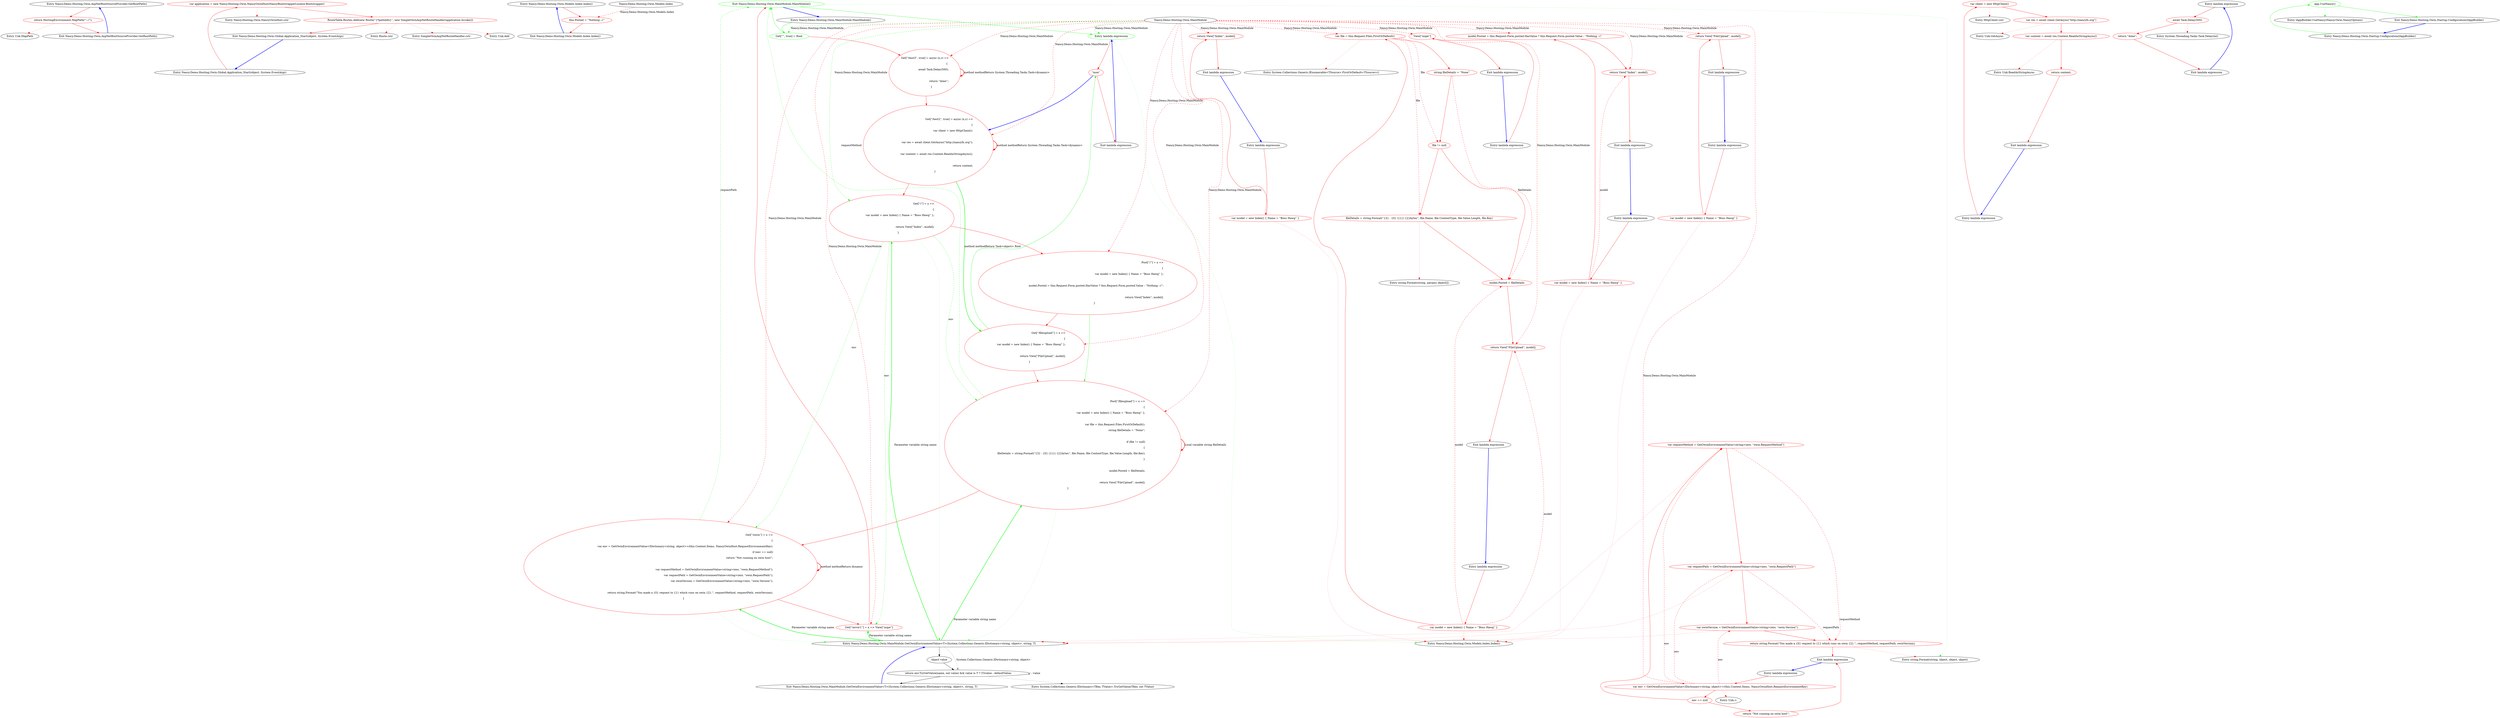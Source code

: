 digraph  {
n0 [label="Entry Nancy.Demo.Hosting.Owin.AspNetRootSourceProvider.GetRootPath()", span="6-6", cluster="Nancy.Demo.Hosting.Owin.AspNetRootSourceProvider.GetRootPath()"];
n1 [label="return HostingEnvironment.MapPath(''~/'');", span="8-8", cluster="Nancy.Demo.Hosting.Owin.AspNetRootSourceProvider.GetRootPath()", color=red, community=0];
n2 [label="Exit Nancy.Demo.Hosting.Owin.AspNetRootSourceProvider.GetRootPath()", span="6-6", cluster="Nancy.Demo.Hosting.Owin.AspNetRootSourceProvider.GetRootPath()"];
n3 [label="Entry Unk.MapPath", span="", cluster="Unk.MapPath"];
m0_4 [label="Entry Nancy.Hosting.Owin.NancyOwinHost.cstr", span="", cluster="Nancy.Hosting.Owin.NancyOwinHost.cstr", file="Global.asax.cs"];
m0_0 [label="Entry Nancy.Demo.Hosting.Owin.Global.Application_Start(object, System.EventArgs)", span="10-10", cluster="Nancy.Demo.Hosting.Owin.Global.Application_Start(object, System.EventArgs)", file="Global.asax.cs"];
m0_1 [label="var application = new Nancy.Hosting.Owin.NancyOwinHost(NancyBootstrapperLocator.Bootstrapper)", span="12-12", cluster="Nancy.Demo.Hosting.Owin.Global.Application_Start(object, System.EventArgs)", color=red, community=0, file="Global.asax.cs"];
m0_2 [label="RouteTable.Routes.Add(new Route(''{*pathInfo}'', new SimpleOwinAspNetRouteHandler(application.Invoke)))", span="14-14", cluster="Nancy.Demo.Hosting.Owin.Global.Application_Start(object, System.EventArgs)", color=red, community=0, file="Global.asax.cs"];
m0_3 [label="Exit Nancy.Demo.Hosting.Owin.Global.Application_Start(object, System.EventArgs)", span="10-10", cluster="Nancy.Demo.Hosting.Owin.Global.Application_Start(object, System.EventArgs)", file="Global.asax.cs"];
m0_5 [label="Entry Route.cstr", span="", cluster="Route.cstr", file="Global.asax.cs"];
m0_6 [label="Entry SimpleOwinAspNetRouteHandler.cstr", span="", cluster="SimpleOwinAspNetRouteHandler.cstr", file="Global.asax.cs"];
m0_7 [label="Entry Unk.Add", span="", cluster="Unk.Add", file="Global.asax.cs"];
m1_0 [label="Entry Nancy.Demo.Hosting.Owin.Models.Index.Index()", span="8-8", cluster="Nancy.Demo.Hosting.Owin.Models.Index.Index()", file="Index.cs"];
m1_1 [label="this.Posted = ''Nothing :-(''", span="10-10", cluster="Nancy.Demo.Hosting.Owin.Models.Index.Index()", color=red, community=0, file="Index.cs"];
m1_2 [label="Exit Nancy.Demo.Hosting.Owin.Models.Index.Index()", span="8-8", cluster="Nancy.Demo.Hosting.Owin.Models.Index.Index()", file="Index.cs"];
m1_3 [label="Nancy.Demo.Hosting.Owin.Models.Index", span="", file="Index.cs"];
m2_64 [label="Entry string.Format(string, object, object, object)", span="0-0", cluster="string.Format(string, object, object, object)", file="MainModule.cs"];
m2_62 [label="Entry Unk.>", span="", cluster="Unk.>", file="MainModule.cs"];
m2_71 [label="Entry System.Collections.Generic.IDictionary<TKey, TValue>.TryGetValue(TKey, out TValue)", span="0-0", cluster="System.Collections.Generic.IDictionary<TKey, TValue>.TryGetValue(TKey, out TValue)", file="MainModule.cs"];
m2_51 [label="Entry System.Collections.Generic.IEnumerable<TSource>.FirstOrDefault<TSource>()", span="0-0", cluster="System.Collections.Generic.IEnumerable<TSource>.FirstOrDefault<TSource>()", file="MainModule.cs"];
m2_25 [label="Entry HttpClient.cstr", span="", cluster="HttpClient.cstr", file="MainModule.cs"];
m2_27 [label="Entry Unk.ReadAsStringAsync", span="", cluster="Unk.ReadAsStringAsync", file="MainModule.cs"];
m2_26 [label="Entry Unk.GetAsync", span="", cluster="Unk.GetAsync", file="MainModule.cs"];
m2_3 [label="Get[''/test2'', true] = async (x,c) =>\r\n                {\r\n                    var client = new HttpClient();\r\n\r\n                    var res = await client.GetAsync(''http://nancyfx.org'');\r\n\r\n                    var content = await res.Content.ReadAsStringAsync();\r\n\r\n                    return content;\r\n                }", span="23-32", cluster="Nancy.Demo.Hosting.Owin.MainModule.MainModule()", file="MainModule.cs", color=red, community=0];
m2_4 [label="Get[''/''] = x =>\r\n                {\r\n                    var model = new Index() { Name = ''Boss Hawg'' };\r\n\r\n                    return View[''Index'', model];\r\n                }", span="34-39", cluster="Nancy.Demo.Hosting.Owin.MainModule.MainModule()", color=red, community=0, file="MainModule.cs"];
m2_5 [label="Post[''/''] = x =>\r\n                {\r\n                    var model = new Index() { Name = ''Boss Hawg'' };\r\n\r\n                    model.Posted = this.Request.Form.posted.HasValue ? this.Request.Form.posted.Value : ''Nothing :-('';\r\n\r\n                    return View[''Index'', model];\r\n                }", span="41-48", cluster="Nancy.Demo.Hosting.Owin.MainModule.MainModule()", color=red, community=0, file="MainModule.cs"];
m2_7 [label="Post[''/fileupload''] = x =>\r\n            {\r\n                var model = new Index() { Name = ''Boss Hawg'' };\r\n\r\n                var file = this.Request.Files.FirstOrDefault();\r\n                string fileDetails = ''None'';\r\n\r\n                if (file != null)\r\n                {\r\n                    fileDetails = string.Format(''{3} - {0} ({1}) {2}bytes'', file.Name, file.ContentType, file.Value.Length, file.Key);\r\n                }\r\n\r\n                model.Posted = fileDetails;\r\n\r\n                return View[''FileUpload'', model];\r\n            }", span="57-72", cluster="Nancy.Demo.Hosting.Owin.MainModule.MainModule()", color=red, community=0, file="MainModule.cs"];
m2_8 [label="Get[''/owin''] = x =>\r\n                               {\r\n                                   var env = GetOwinEnvironmentValue<IDictionary<string, object>>(this.Context.Items, NancyOwinHost.RequestEnvironmentKey);\r\n                                   if (env == null)\r\n                                       return ''Not running on owin host'';\r\n\r\n                                   var requestMethod = GetOwinEnvironmentValue<string>(env, ''owin.RequestMethod'');\r\n                                   var requestPath = GetOwinEnvironmentValue<string>(env, ''owin.RequestPath'');\r\n                                   var owinVersion = GetOwinEnvironmentValue<string>(env, ''owin.Version'');\r\n\r\n                                   return string.Format(''You made a {0} request to {1} which runs on owin {2}.'', requestMethod, requestPath, owinVersion);\r\n                               }", span="74-85", cluster="Nancy.Demo.Hosting.Owin.MainModule.MainModule()", color=red, community=0, file="MainModule.cs"];
m2_9 [label="Get[''/error1''] = x => View[''nope'']", span="87-87", cluster="Nancy.Demo.Hosting.Owin.MainModule.MainModule()", color=red, community=0, file="MainModule.cs"];
m2_6 [label="Get[''/fileupload''] = x =>\r\n            {\r\n                var model = new Index() { Name = ''Boss Hawg'' };\r\n\r\n                return View[''FileUpload'', model];\r\n            }", span="50-55", cluster="Nancy.Demo.Hosting.Owin.MainModule.MainModule()", color=red, community=0, file="MainModule.cs"];
m2_10 [label="Exit Nancy.Demo.Hosting.Owin.MainModule.MainModule()", span="12-12", cluster="Nancy.Demo.Hosting.Owin.MainModule.MainModule()", color=green, community=0, file="MainModule.cs"];
m2_11 [label="Entry lambda expression", span="14-14", cluster="lambda expression", color=green, community=0, file="MainModule.cs"];
m2_12 [label="''moo''", span="14-14", cluster="lambda expression", file="MainModule.cs", color=red, community=0];
m2_32 [label="Entry Nancy.Demo.Hosting.Owin.Models.Index.Index()", span="8-8", cluster="Nancy.Demo.Hosting.Owin.Models.Index.Index()", file="MainModule.cs"];
m2_52 [label="Entry string.Format(string, params object[])", span="0-0", cluster="string.Format(string, params object[])", file="MainModule.cs"];
m2_0 [label="Entry Nancy.Demo.Hosting.Owin.MainModule.MainModule()", span="12-12", cluster="Nancy.Demo.Hosting.Owin.MainModule.MainModule()", file="MainModule.cs"];
m2_1 [label="Get['''', true] = Root", span="9-9", cluster="Nancy.Demo.Hosting.Owin.MainModule.MainModule()", color=green, community=0, file="MainModule.cs"];
m2_2 [label="Get[''/test3'', true] = async (x,c) =>\r\n                { \r\n                    await Task.Delay(500);\r\n\r\n                    return ''done'';\r\n                }", span="16-21", cluster="Nancy.Demo.Hosting.Owin.MainModule.MainModule()", color=red, community=0, file="MainModule.cs"];
m2_63 [label="Entry Nancy.Demo.Hosting.Owin.MainModule.GetOwinEnvironmentValue<T>(System.Collections.Generic.IDictionary<string, object>, string, T)", span="91-91", cluster="Nancy.Demo.Hosting.Owin.MainModule.GetOwinEnvironmentValue<T>(System.Collections.Generic.IDictionary<string, object>, string, T)", file="MainModule.cs"];
m2_68 [label="object value", span="93-93", cluster="Nancy.Demo.Hosting.Owin.MainModule.GetOwinEnvironmentValue<T>(System.Collections.Generic.IDictionary<string, object>, string, T)", file="MainModule.cs"];
m2_69 [label="return env.TryGetValue(name, out value) && value is T ? (T)value : defaultValue;", span="94-94", cluster="Nancy.Demo.Hosting.Owin.MainModule.GetOwinEnvironmentValue<T>(System.Collections.Generic.IDictionary<string, object>, string, T)", file="MainModule.cs"];
m2_70 [label="Exit Nancy.Demo.Hosting.Owin.MainModule.GetOwinEnvironmentValue<T>(System.Collections.Generic.IDictionary<string, object>, string, T)", span="91-91", cluster="Nancy.Demo.Hosting.Owin.MainModule.GetOwinEnvironmentValue<T>(System.Collections.Generic.IDictionary<string, object>, string, T)", file="MainModule.cs"];
m2_65 [label="Entry lambda expression", span="87-87", cluster="lambda expression", file="MainModule.cs"];
m2_13 [label="Exit lambda expression", span="14-14", cluster="lambda expression", file="MainModule.cs"];
m2_14 [label="Entry lambda expression", span="16-21", cluster="lambda expression", file="MainModule.cs"];
m2_15 [label="await Task.Delay(500)", span="18-18", cluster="lambda expression", color=red, community=0, file="MainModule.cs"];
m2_16 [label="return ''done'';", span="20-20", cluster="lambda expression", color=red, community=0, file="MainModule.cs"];
m2_17 [label="Exit lambda expression", span="16-21", cluster="lambda expression", file="MainModule.cs"];
m2_19 [label="Entry lambda expression", span="23-32", cluster="lambda expression", file="MainModule.cs"];
m2_20 [label="var client = new HttpClient()", span="25-25", cluster="lambda expression", color=red, community=0, file="MainModule.cs"];
m2_21 [label="var res = await client.GetAsync(''http://nancyfx.org'')", span="27-27", cluster="lambda expression", color=red, community=0, file="MainModule.cs"];
m2_22 [label="var content = await res.Content.ReadAsStringAsync()", span="29-29", cluster="lambda expression", color=red, community=0, file="MainModule.cs"];
m2_23 [label="return content;", span="31-31", cluster="lambda expression", color=red, community=0, file="MainModule.cs"];
m2_24 [label="Exit lambda expression", span="23-32", cluster="lambda expression", file="MainModule.cs"];
m2_28 [label="Entry lambda expression", span="34-39", cluster="lambda expression", file="MainModule.cs"];
m2_29 [label="var model = new Index() { Name = ''Boss Hawg'' }", span="36-36", cluster="lambda expression", color=red, community=0, file="MainModule.cs"];
m2_30 [label="return View[''Index'', model];", span="38-38", cluster="lambda expression", color=red, community=0, file="MainModule.cs"];
m2_31 [label="Exit lambda expression", span="34-39", cluster="lambda expression", file="MainModule.cs"];
m2_33 [label="Entry lambda expression", span="41-48", cluster="lambda expression", file="MainModule.cs"];
m2_34 [label="var model = new Index() { Name = ''Boss Hawg'' }", span="43-43", cluster="lambda expression", color=red, community=0, file="MainModule.cs"];
m2_35 [label="model.Posted = this.Request.Form.posted.HasValue ? this.Request.Form.posted.Value : ''Nothing :-(''", span="45-45", cluster="lambda expression", color=red, community=0, file="MainModule.cs"];
m2_36 [label="return View[''Index'', model];", span="47-47", cluster="lambda expression", color=red, community=0, file="MainModule.cs"];
m2_37 [label="Exit lambda expression", span="41-48", cluster="lambda expression", file="MainModule.cs"];
m2_38 [label="Entry lambda expression", span="50-55", cluster="lambda expression", file="MainModule.cs"];
m2_39 [label="var model = new Index() { Name = ''Boss Hawg'' }", span="52-52", cluster="lambda expression", color=red, community=0, file="MainModule.cs"];
m2_40 [label="return View[''FileUpload'', model];", span="54-54", cluster="lambda expression", color=red, community=0, file="MainModule.cs"];
m2_41 [label="Exit lambda expression", span="50-55", cluster="lambda expression", file="MainModule.cs"];
m2_42 [label="Entry lambda expression", span="57-72", cluster="lambda expression", file="MainModule.cs"];
m2_43 [label="var model = new Index() { Name = ''Boss Hawg'' }", span="59-59", cluster="lambda expression", color=red, community=0, file="MainModule.cs"];
m2_44 [label="var file = this.Request.Files.FirstOrDefault()", span="61-61", cluster="lambda expression", color=red, community=0, file="MainModule.cs"];
m2_48 [label="model.Posted = fileDetails", span="69-69", cluster="lambda expression", color=red, community=0, file="MainModule.cs"];
m2_49 [label="return View[''FileUpload'', model];", span="71-71", cluster="lambda expression", color=red, community=0, file="MainModule.cs"];
m2_45 [label="string fileDetails = ''None''", span="62-62", cluster="lambda expression", color=red, community=0, file="MainModule.cs"];
m2_46 [label="file != null", span="64-64", cluster="lambda expression", color=red, community=0, file="MainModule.cs"];
m2_47 [label="fileDetails = string.Format(''{3} - {0} ({1}) {2}bytes'', file.Name, file.ContentType, file.Value.Length, file.Key)", span="66-66", cluster="lambda expression", color=red, community=0, file="MainModule.cs"];
m2_50 [label="Exit lambda expression", span="57-72", cluster="lambda expression", file="MainModule.cs"];
m2_53 [label="Entry lambda expression", span="74-85", cluster="lambda expression", file="MainModule.cs"];
m2_54 [label="var env = GetOwinEnvironmentValue<IDictionary<string, object>>(this.Context.Items, NancyOwinHost.RequestEnvironmentKey)", span="76-76", cluster="lambda expression", color=red, community=0, file="MainModule.cs"];
m2_55 [label="env == null", span="77-77", cluster="lambda expression", color=red, community=0, file="MainModule.cs"];
m2_57 [label="var requestMethod = GetOwinEnvironmentValue<string>(env, ''owin.RequestMethod'')", span="80-80", cluster="lambda expression", color=red, community=0, file="MainModule.cs"];
m2_58 [label="var requestPath = GetOwinEnvironmentValue<string>(env, ''owin.RequestPath'')", span="81-81", cluster="lambda expression", color=red, community=0, file="MainModule.cs"];
m2_59 [label="var owinVersion = GetOwinEnvironmentValue<string>(env, ''owin.Version'')", span="82-82", cluster="lambda expression", color=red, community=0, file="MainModule.cs"];
m2_56 [label="return ''Not running on owin host'';", span="78-78", cluster="lambda expression", color=red, community=0, file="MainModule.cs"];
m2_60 [label="return string.Format(''You made a {0} request to {1} which runs on owin {2}.'', requestMethod, requestPath, owinVersion);", span="84-84", cluster="lambda expression", color=red, community=0, file="MainModule.cs"];
m2_61 [label="Exit lambda expression", span="74-85", cluster="lambda expression", file="MainModule.cs"];
m2_66 [label="View[''nope'']", span="87-87", cluster="lambda expression", color=red, community=0, file="MainModule.cs"];
m2_67 [label="Exit lambda expression", span="87-87", cluster="lambda expression", file="MainModule.cs"];
m2_18 [label="Entry System.Threading.Tasks.Task.Delay(int)", span="0-0", cluster="System.Threading.Tasks.Task.Delay(int)", file="MainModule.cs"];
m2_72 [label="Nancy.Demo.Hosting.Owin.MainModule", span="", file="MainModule.cs"];
m4_3 [label="Entry IAppBuilder.UseNancy(Nancy.Owin.NancyOptions)", span="22-22", cluster="IAppBuilder.UseNancy(Nancy.Owin.NancyOptions)", file="Startup.cs"];
m4_0 [label="Entry Nancy.Demo.Hosting.Owin.Startup.Configuration(IAppBuilder)", span="6-6", cluster="Nancy.Demo.Hosting.Owin.Startup.Configuration(IAppBuilder)", file="Startup.cs"];
m4_1 [label="app.UseNancy()", span="8-8", cluster="Nancy.Demo.Hosting.Owin.Startup.Configuration(IAppBuilder)", color=green, community=0, file="Startup.cs"];
m4_2 [label="Exit Nancy.Demo.Hosting.Owin.Startup.Configuration(IAppBuilder)", span="6-6", cluster="Nancy.Demo.Hosting.Owin.Startup.Configuration(IAppBuilder)", file="Startup.cs"];
n0 -> n1  [key=0, style=solid, color=red];
n1 -> n2  [key=0, style=solid, color=red];
n1 -> n3  [key=2, style=dotted, color=red];
n2 -> n0  [key=0, style=bold, color=blue];
m0_0 -> m0_1  [key=0, style=solid, color=red];
m0_1 -> m0_2  [key=0, style=solid, color=red];
m0_1 -> m0_4  [key=2, style=dotted, color=red];
m0_2 -> m0_3  [key=0, style=solid, color=red];
m0_2 -> m0_5  [key=2, style=dotted, color=red];
m0_2 -> m0_6  [key=2, style=dotted, color=red];
m0_2 -> m0_7  [key=2, style=dotted, color=red];
m0_3 -> m0_0  [key=0, style=bold, color=blue];
m1_0 -> m1_1  [key=0, style=solid, color=red];
m1_1 -> m1_2  [key=0, style=solid, color=red];
m1_2 -> m1_0  [key=0, style=bold, color=blue];
m1_3 -> m1_1  [key=1, style=dashed, color=red, label="Nancy.Demo.Hosting.Owin.Models.Index"];
m2_3 -> m2_4  [key=0, style=solid, color=red];
m2_3 -> m2_6  [key=3, color=green, style=bold, label="method methodReturn Task<object> Root"];
m2_3 -> m2_3  [key=3, color=red, style=bold, label="method methodReturn System.Threading.Tasks.Task<dynamic> "];
m2_4 -> m2_5  [key=0, style=solid, color=red];
m2_4 -> m2_63  [key=2, style=dotted, color=green];
m2_4 -> m2_7  [key=1, style=dashed, color=green, label=env];
m2_4 -> m2_8  [key=1, style=dashed, color=green, label=env];
m2_4 -> m2_9  [key=1, style=dashed, color=green, label=env];
m2_5 -> m2_6  [key=0, style=solid, color=red];
m2_5 -> m2_7  [key=0, style=solid, color=green];
m2_7 -> m2_8  [key=0, style=solid, color=red];
m2_7 -> m2_63  [key=2, style=dotted, color=green];
m2_7 -> m2_10  [key=1, style=dashed, color=green, label=requestMethod];
m2_7 -> m2_7  [key=3, color=red, style=bold, label="Local variable string fileDetails"];
m2_8 -> m2_9  [key=0, style=solid, color=red];
m2_8 -> m2_63  [key=2, style=dotted, color=green];
m2_8 -> m2_10  [key=1, style=dashed, color=green, label=requestPath];
m2_8 -> m2_8  [key=3, color=red, style=bold, label="method methodReturn dynamic "];
m2_9 -> m2_10  [key=0, style=solid, color=red];
m2_9 -> m2_63  [key=2, style=dotted, color=green];
m2_6 -> m2_12  [key=0, style=solid, color=green];
m2_6 -> m2_7  [key=0, style=solid, color=red];
m2_10 -> m2_11  [key=0, style=solid, color=green];
m2_10 -> m2_64  [key=2, style=dotted, color=green];
m2_10 -> m2_0  [key=0, style=bold, color=blue];
m2_11 -> m2_12  [key=0, style=solid, color=red];
m2_11 -> m2_32  [key=2, style=dotted, color=green];
m2_12 -> m2_3  [key=0, style=bold, color=blue];
m2_12 -> m2_13  [key=0, style=solid, color=red];
m2_0 -> m2_1  [key=0, style=solid, color=green];
m2_1 -> m2_2  [key=0, style=solid, color=red];
m2_1 -> m2_10  [key=0, style=solid, color=green];
m2_2 -> m2_3  [key=0, style=solid, color=red];
m2_2 -> m2_2  [key=3, color=red, style=bold, label="method methodReturn System.Threading.Tasks.Task<dynamic> "];
m2_63 -> m2_68  [key=0, style=solid];
m2_63 -> m2_69  [key=1, style=dashed, color=darkseagreen4, label="System.Collections.Generic.IDictionary<string, object>"];
m2_63 -> m2_8  [key=3, color=green, style=bold, label="Parameter variable string name"];
m2_63 -> m2_4  [key=3, color=green, style=bold, label="Parameter variable string name"];
m2_63 -> m2_7  [key=3, color=green, style=bold, label="Parameter variable string name"];
m2_63 -> m2_9  [key=3, color=green, style=bold, label="Parameter variable string name"];
m2_68 -> m2_69  [key=0, style=solid];
m2_69 -> m2_70  [key=0, style=solid];
m2_69 -> m2_71  [key=2, style=dotted];
m2_69 -> m2_69  [key=1, style=dashed, color=darkseagreen4, label=value];
m2_70 -> m2_63  [key=0, style=bold, color=blue];
m2_65 -> m2_66  [key=0, style=solid, color=red];
m2_13 -> m2_11  [key=0, style=bold, color=blue];
m2_14 -> m2_15  [key=0, style=solid, color=red];
m2_15 -> m2_16  [key=0, style=solid, color=red];
m2_15 -> m2_18  [key=2, style=dotted, color=red];
m2_16 -> m2_17  [key=0, style=solid, color=red];
m2_17 -> m2_14  [key=0, style=bold, color=blue];
m2_19 -> m2_20  [key=0, style=solid, color=red];
m2_20 -> m2_21  [key=0, style=solid, color=red];
m2_20 -> m2_25  [key=2, style=dotted, color=red];
m2_21 -> m2_22  [key=0, style=solid, color=red];
m2_21 -> m2_26  [key=2, style=dotted, color=red];
m2_22 -> m2_23  [key=0, style=solid, color=red];
m2_22 -> m2_27  [key=2, style=dotted, color=red];
m2_23 -> m2_24  [key=0, style=solid, color=red];
m2_24 -> m2_19  [key=0, style=bold, color=blue];
m2_28 -> m2_29  [key=0, style=solid, color=red];
m2_29 -> m2_30  [key=0, style=solid, color=red];
m2_29 -> m2_32  [key=2, style=dotted, color=red];
m2_30 -> m2_31  [key=0, style=solid, color=red];
m2_31 -> m2_28  [key=0, style=bold, color=blue];
m2_33 -> m2_34  [key=0, style=solid, color=red];
m2_34 -> m2_35  [key=0, style=solid, color=red];
m2_34 -> m2_32  [key=2, style=dotted, color=red];
m2_34 -> m2_36  [key=1, style=dashed, color=red, label=model];
m2_35 -> m2_36  [key=0, style=solid, color=red];
m2_36 -> m2_37  [key=0, style=solid, color=red];
m2_37 -> m2_33  [key=0, style=bold, color=blue];
m2_38 -> m2_39  [key=0, style=solid, color=red];
m2_39 -> m2_40  [key=0, style=solid, color=red];
m2_39 -> m2_32  [key=2, style=dotted, color=red];
m2_40 -> m2_41  [key=0, style=solid, color=red];
m2_41 -> m2_38  [key=0, style=bold, color=blue];
m2_42 -> m2_43  [key=0, style=solid, color=red];
m2_43 -> m2_44  [key=0, style=solid, color=red];
m2_43 -> m2_32  [key=2, style=dotted, color=red];
m2_43 -> m2_48  [key=1, style=dashed, color=red, label=model];
m2_43 -> m2_49  [key=1, style=dashed, color=red, label=model];
m2_44 -> m2_45  [key=0, style=solid, color=red];
m2_44 -> m2_51  [key=2, style=dotted, color=red];
m2_44 -> m2_46  [key=1, style=dashed, color=red, label=file];
m2_44 -> m2_47  [key=1, style=dashed, color=red, label=file];
m2_48 -> m2_49  [key=0, style=solid, color=red];
m2_49 -> m2_50  [key=0, style=solid, color=red];
m2_45 -> m2_46  [key=0, style=solid, color=red];
m2_45 -> m2_48  [key=1, style=dashed, color=red, label=fileDetails];
m2_46 -> m2_47  [key=0, style=solid, color=red];
m2_46 -> m2_48  [key=0, style=solid, color=red];
m2_47 -> m2_48  [key=0, style=solid, color=red];
m2_47 -> m2_52  [key=2, style=dotted, color=red];
m2_50 -> m2_42  [key=0, style=bold, color=blue];
m2_53 -> m2_54  [key=0, style=solid, color=red];
m2_54 -> m2_55  [key=0, style=solid, color=red];
m2_54 -> m2_62  [key=2, style=dotted, color=red];
m2_54 -> m2_57  [key=1, style=dashed, color=red, label=env];
m2_54 -> m2_58  [key=1, style=dashed, color=red, label=env];
m2_54 -> m2_59  [key=1, style=dashed, color=red, label=env];
m2_55 -> m2_56  [key=0, style=solid, color=red];
m2_55 -> m2_57  [key=0, style=solid, color=red];
m2_57 -> m2_58  [key=0, style=solid, color=red];
m2_57 -> m2_63  [key=2, style=dotted, color=red];
m2_57 -> m2_60  [key=1, style=dashed, color=red, label=requestMethod];
m2_58 -> m2_59  [key=0, style=solid, color=red];
m2_58 -> m2_63  [key=2, style=dotted, color=red];
m2_58 -> m2_60  [key=1, style=dashed, color=red, label=requestPath];
m2_59 -> m2_60  [key=0, style=solid, color=red];
m2_59 -> m2_63  [key=2, style=dotted, color=red];
m2_56 -> m2_61  [key=0, style=solid, color=red];
m2_60 -> m2_61  [key=0, style=solid, color=red];
m2_60 -> m2_64  [key=2, style=dotted, color=red];
m2_61 -> m2_53  [key=0, style=bold, color=blue];
m2_66 -> m2_67  [key=0, style=solid, color=red];
m2_67 -> m2_65  [key=0, style=bold, color=blue];
m2_72 -> m2_1  [key=1, style=dashed, color=green, label="Nancy.Demo.Hosting.Owin.MainModule"];
m2_72 -> m2_2  [key=1, style=dashed, color=red, label="Nancy.Demo.Hosting.Owin.MainModule"];
m2_72 -> m2_3  [key=1, style=dashed, color=red, label="Nancy.Demo.Hosting.Owin.MainModule"];
m2_72 -> m2_4  [key=1, style=dashed, color=green, label="Nancy.Demo.Hosting.Owin.MainModule"];
m2_72 -> m2_30  [key=1, style=dashed, color=red, label="Nancy.Demo.Hosting.Owin.MainModule"];
m2_72 -> m2_5  [key=1, style=dashed, color=red, label="Nancy.Demo.Hosting.Owin.MainModule"];
m2_72 -> m2_35  [key=1, style=dashed, color=red, label="Nancy.Demo.Hosting.Owin.MainModule"];
m2_72 -> m2_36  [key=1, style=dashed, color=red, label="Nancy.Demo.Hosting.Owin.MainModule"];
m2_72 -> m2_6  [key=1, style=dashed, color=red, label="Nancy.Demo.Hosting.Owin.MainModule"];
m2_72 -> m2_40  [key=1, style=dashed, color=red, label="Nancy.Demo.Hosting.Owin.MainModule"];
m2_72 -> m2_7  [key=1, style=dashed, color=red, label="Nancy.Demo.Hosting.Owin.MainModule"];
m2_72 -> m2_44  [key=1, style=dashed, color=red, label="Nancy.Demo.Hosting.Owin.MainModule"];
m2_72 -> m2_49  [key=1, style=dashed, color=red, label="Nancy.Demo.Hosting.Owin.MainModule"];
m2_72 -> m2_8  [key=1, style=dashed, color=red, label="Nancy.Demo.Hosting.Owin.MainModule"];
m2_72 -> m2_54  [key=1, style=dashed, color=red, label="Nancy.Demo.Hosting.Owin.MainModule"];
m2_72 -> m2_9  [key=1, style=dashed, color=red, label="Nancy.Demo.Hosting.Owin.MainModule"];
m2_72 -> m2_66  [key=1, style=dashed, color=red, label="Nancy.Demo.Hosting.Owin.MainModule"];
m2_72 -> m2_11  [key=1, style=dashed, color=green, label="Nancy.Demo.Hosting.Owin.MainModule"];
m4_0 -> m4_1  [key=0, style=solid, color=green];
m4_1 -> m4_2  [key=0, style=solid, color=green];
m4_1 -> m4_3  [key=2, style=dotted, color=green];
m4_2 -> m4_0  [key=0, style=bold, color=blue];
}
